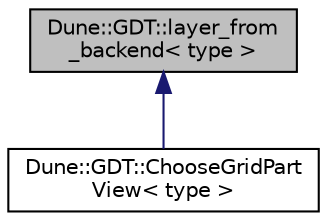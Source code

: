 digraph "Dune::GDT::layer_from_backend&lt; type &gt;"
{
  edge [fontname="Helvetica",fontsize="10",labelfontname="Helvetica",labelfontsize="10"];
  node [fontname="Helvetica",fontsize="10",shape=record];
  Node1 [label="Dune::GDT::layer_from\l_backend\< type \>",height=0.2,width=0.4,color="black", fillcolor="grey75", style="filled", fontcolor="black"];
  Node1 -> Node2 [dir="back",color="midnightblue",fontsize="10",style="solid",fontname="Helvetica"];
  Node2 [label="Dune::GDT::ChooseGridPart\lView\< type \>",height=0.2,width=0.4,color="black", fillcolor="white", style="filled",URL="$a00064.html"];
}
